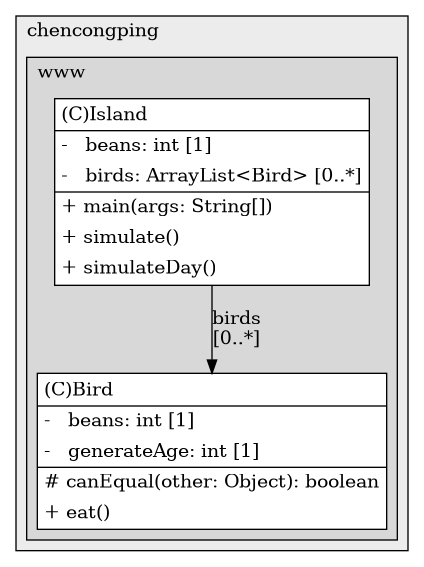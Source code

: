 @startuml

/' diagram meta data start
config=StructureConfiguration;
{
  "projectClassification": {
    "searchMode": "OpenProject", // OpenProject, AllProjects
    "includedProjects": "",
    "pathEndKeywords": "*.impl",
    "isClientPath": "",
    "isClientName": "",
    "isTestPath": "",
    "isTestName": "",
    "isMappingPath": "",
    "isMappingName": "",
    "isDataAccessPath": "",
    "isDataAccessName": "",
    "isDataStructurePath": "",
    "isDataStructureName": "",
    "isInterfaceStructuresPath": "",
    "isInterfaceStructuresName": "",
    "isEntryPointPath": "",
    "isEntryPointName": "",
    "treatFinalFieldsAsMandatory": false
  },
  "graphRestriction": {
    "classPackageExcludeFilter": "",
    "classPackageIncludeFilter": "",
    "classNameExcludeFilter": "",
    "classNameIncludeFilter": "",
    "methodNameExcludeFilter": "",
    "methodNameIncludeFilter": "",
    "removeByInheritance": "", // inheritance/annotation based filtering is done in a second step
    "removeByAnnotation": "",
    "removeByClassPackage": "", // cleanup the graph after inheritance/annotation based filtering is done
    "removeByClassName": "",
    "cutMappings": false,
    "cutEnum": true,
    "cutTests": true,
    "cutClient": true,
    "cutDataAccess": false,
    "cutInterfaceStructures": false,
    "cutDataStructures": false,
    "cutGetterAndSetter": true,
    "cutConstructors": true
  },
  "graphTraversal": {
    "forwardDepth": 6,
    "backwardDepth": 6,
    "classPackageExcludeFilter": "",
    "classPackageIncludeFilter": "",
    "classNameExcludeFilter": "",
    "classNameIncludeFilter": "",
    "methodNameExcludeFilter": "",
    "methodNameIncludeFilter": "",
    "hideMappings": false,
    "hideDataStructures": false,
    "hidePrivateMethods": true,
    "hideInterfaceCalls": true, // indirection: implementation -> interface (is hidden) -> implementation
    "onlyShowApplicationEntryPoints": false, // root node is included
    "useMethodCallsForStructureDiagram": "ForwardOnly" // ForwardOnly, BothDirections, No
  },
  "details": {
    "aggregation": "GroupByClass", // ByClass, GroupByClass, None
    "showClassGenericTypes": true,
    "showMethods": true,
    "showMethodParameterNames": true,
    "showMethodParameterTypes": true,
    "showMethodReturnType": true,
    "showPackageLevels": 2,
    "showDetailedClassStructure": true
  },
  "rootClass": "com.chencongping.www.lab.application.Island",
  "extensionCallbackMethod": "" // qualified.class.name#methodName - signature: public static String method(String)
}
diagram meta data end '/



digraph g {
    rankdir="TB"
    splines=polyline
    

'nodes 
subgraph cluster_1786379237 { 
   	label=chencongping
	labeljust=l
	fillcolor="#ececec"
	style=filled
   
   subgraph cluster_1672886286 { 
   	label=www
	labeljust=l
	fillcolor="#d8d8d8"
	style=filled
   
   Bird198240092[
	label=<<TABLE BORDER="1" CELLBORDER="0" CELLPADDING="4" CELLSPACING="0">
<TR><TD ALIGN="LEFT" >(C)Bird</TD></TR>
<HR/>
<TR><TD ALIGN="LEFT" >-   beans: int [1]</TD></TR>
<TR><TD ALIGN="LEFT" >-   generateAge: int [1]</TD></TR>
<HR/>
<TR><TD ALIGN="LEFT" ># canEqual(other: Object): boolean</TD></TR>
<TR><TD ALIGN="LEFT" >+ eat()</TD></TR>
</TABLE>>
	style=filled
	margin=0
	shape=plaintext
	fillcolor="#FFFFFF"
];

Island198240092[
	label=<<TABLE BORDER="1" CELLBORDER="0" CELLPADDING="4" CELLSPACING="0">
<TR><TD ALIGN="LEFT" >(C)Island</TD></TR>
<HR/>
<TR><TD ALIGN="LEFT" >-   beans: int [1]</TD></TR>
<TR><TD ALIGN="LEFT" >-   birds: ArrayList&lt;Bird&gt; [0..*]</TD></TR>
<HR/>
<TR><TD ALIGN="LEFT" >+ main(args: String[])</TD></TR>
<TR><TD ALIGN="LEFT" >+ simulate()</TD></TR>
<TR><TD ALIGN="LEFT" >+ simulateDay()</TD></TR>
</TABLE>>
	style=filled
	margin=0
	shape=plaintext
	fillcolor="#FFFFFF"
];
} 
} 

'edges    
Island198240092 -> Bird198240092[label="birds
[0..*]"];
    
}
@enduml